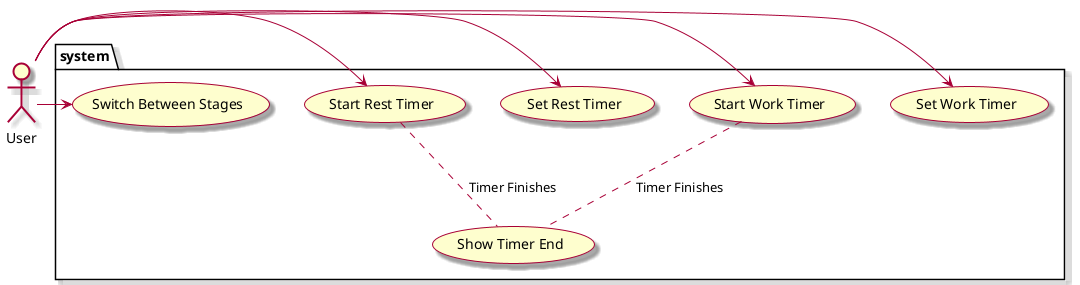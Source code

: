 @startuml
skin rose

package system {
    (Set Work Timer)
    (Start Work Timer) .. (Show Timer End) : Timer Finishes
    (Set Rest Timer)
    (Start Rest Timer) .. (Show Timer End) : Timer Finishes
    (Switch Between Stages)
}

:User: -> (Set Work Timer)
:User: -> (Start Work Timer)
:User: -> (Set Rest Timer)
:User: -> (Start Rest Timer)
:User: -> (Switch Between Stages)
 
@enduml